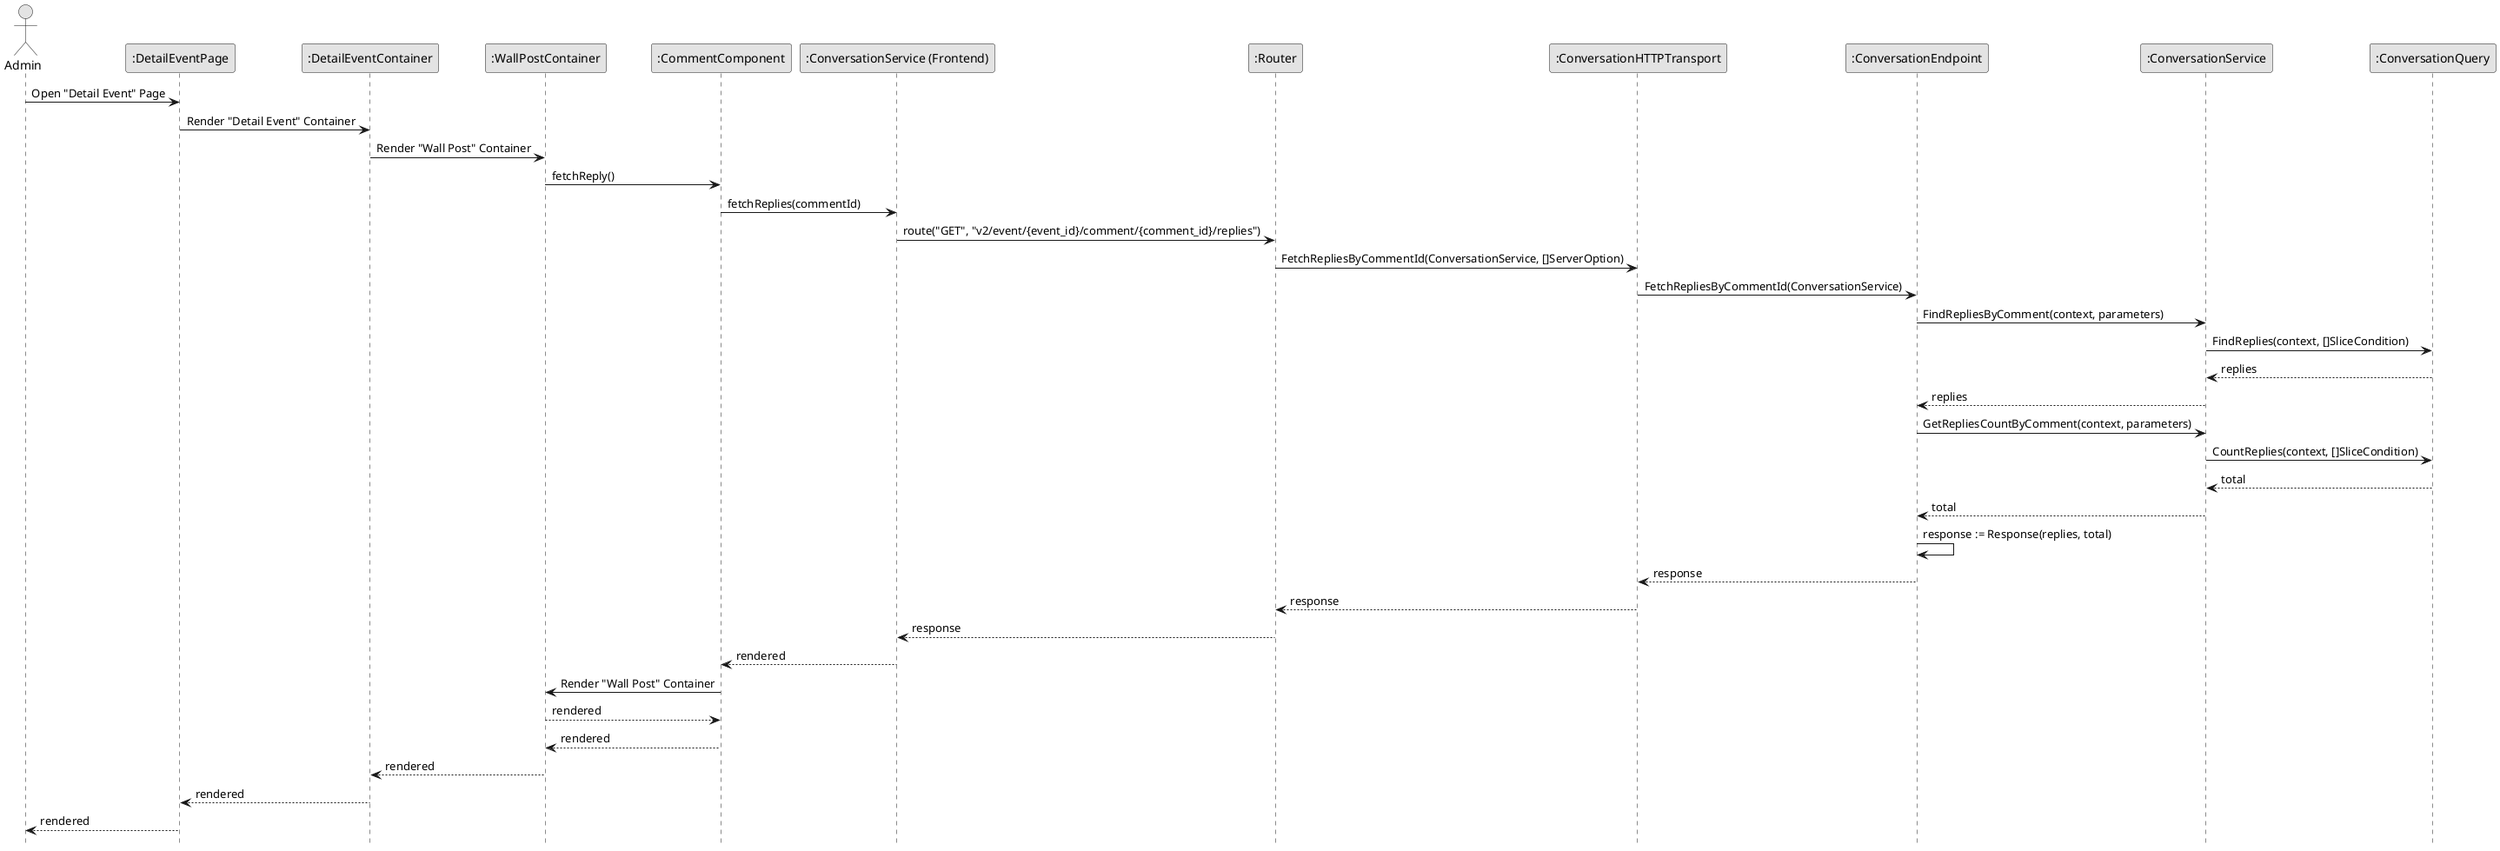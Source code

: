 @startuml ViewReply_Member

skinparam Monochrome true
skinparam Shadowing false
hide footbox

actor "Admin" as Admin
participant ":DetailEventPage" as DetailEventPage
participant ":DetailEventContainer" as DetailEventContainer
participant ":WallPostContainer" as WallPostContainer
participant ":CommentComponent" as CommentComponent
participant ":ConversationService (Frontend)" as FEConversationService
participant ":Router" as Router
participant ":ConversationHTTPTransport" as ConversationHTTPTransport
participant ":ConversationEndpoint" as ConversationEndpoint
participant ":ConversationService" as ConversationService
participant ":ConversationQuery" as ConversationQuery

Admin->DetailEventPage: Open "Detail Event" Page
DetailEventPage->DetailEventContainer: Render "Detail Event" Container
DetailEventContainer->WallPostContainer:  Render "Wall Post" Container
WallPostContainer->CommentComponent: fetchReply()
CommentComponent->FEConversationService: fetchReplies(commentId)
FEConversationService->Router: route("GET", "v2/event/{event_id}/comment/{comment_id}/replies")
Router->ConversationHTTPTransport: FetchRepliesByCommentId(ConversationService, []ServerOption)
ConversationHTTPTransport->ConversationEndpoint: FetchRepliesByCommentId(ConversationService)
ConversationEndpoint->ConversationService: FindRepliesByComment(context, parameters)
ConversationService->ConversationQuery: FindReplies(context, []SliceCondition)
ConversationQuery-->ConversationService: replies
ConversationService-->ConversationEndpoint: replies

ConversationEndpoint->ConversationService: GetRepliesCountByComment(context, parameters)
ConversationService->ConversationQuery: CountReplies(context, []SliceCondition)
ConversationQuery-->ConversationService: total
ConversationService-->ConversationEndpoint: total
ConversationEndpoint->ConversationEndpoint: response := Response(replies, total)
ConversationEndpoint-->ConversationHTTPTransport: response
ConversationHTTPTransport-->Router: response
Router-->FEConversationService: response
FEConversationService-->CommentComponent: rendered

CommentComponent->WallPostContainer: Render "Wall Post" Container
WallPostContainer-->CommentComponent: rendered

CommentComponent-->WallPostContainer: rendered
WallPostContainer-->DetailEventContainer: rendered
DetailEventContainer-->DetailEventPage: rendered
DetailEventPage-->Admin: rendered

@enduml
